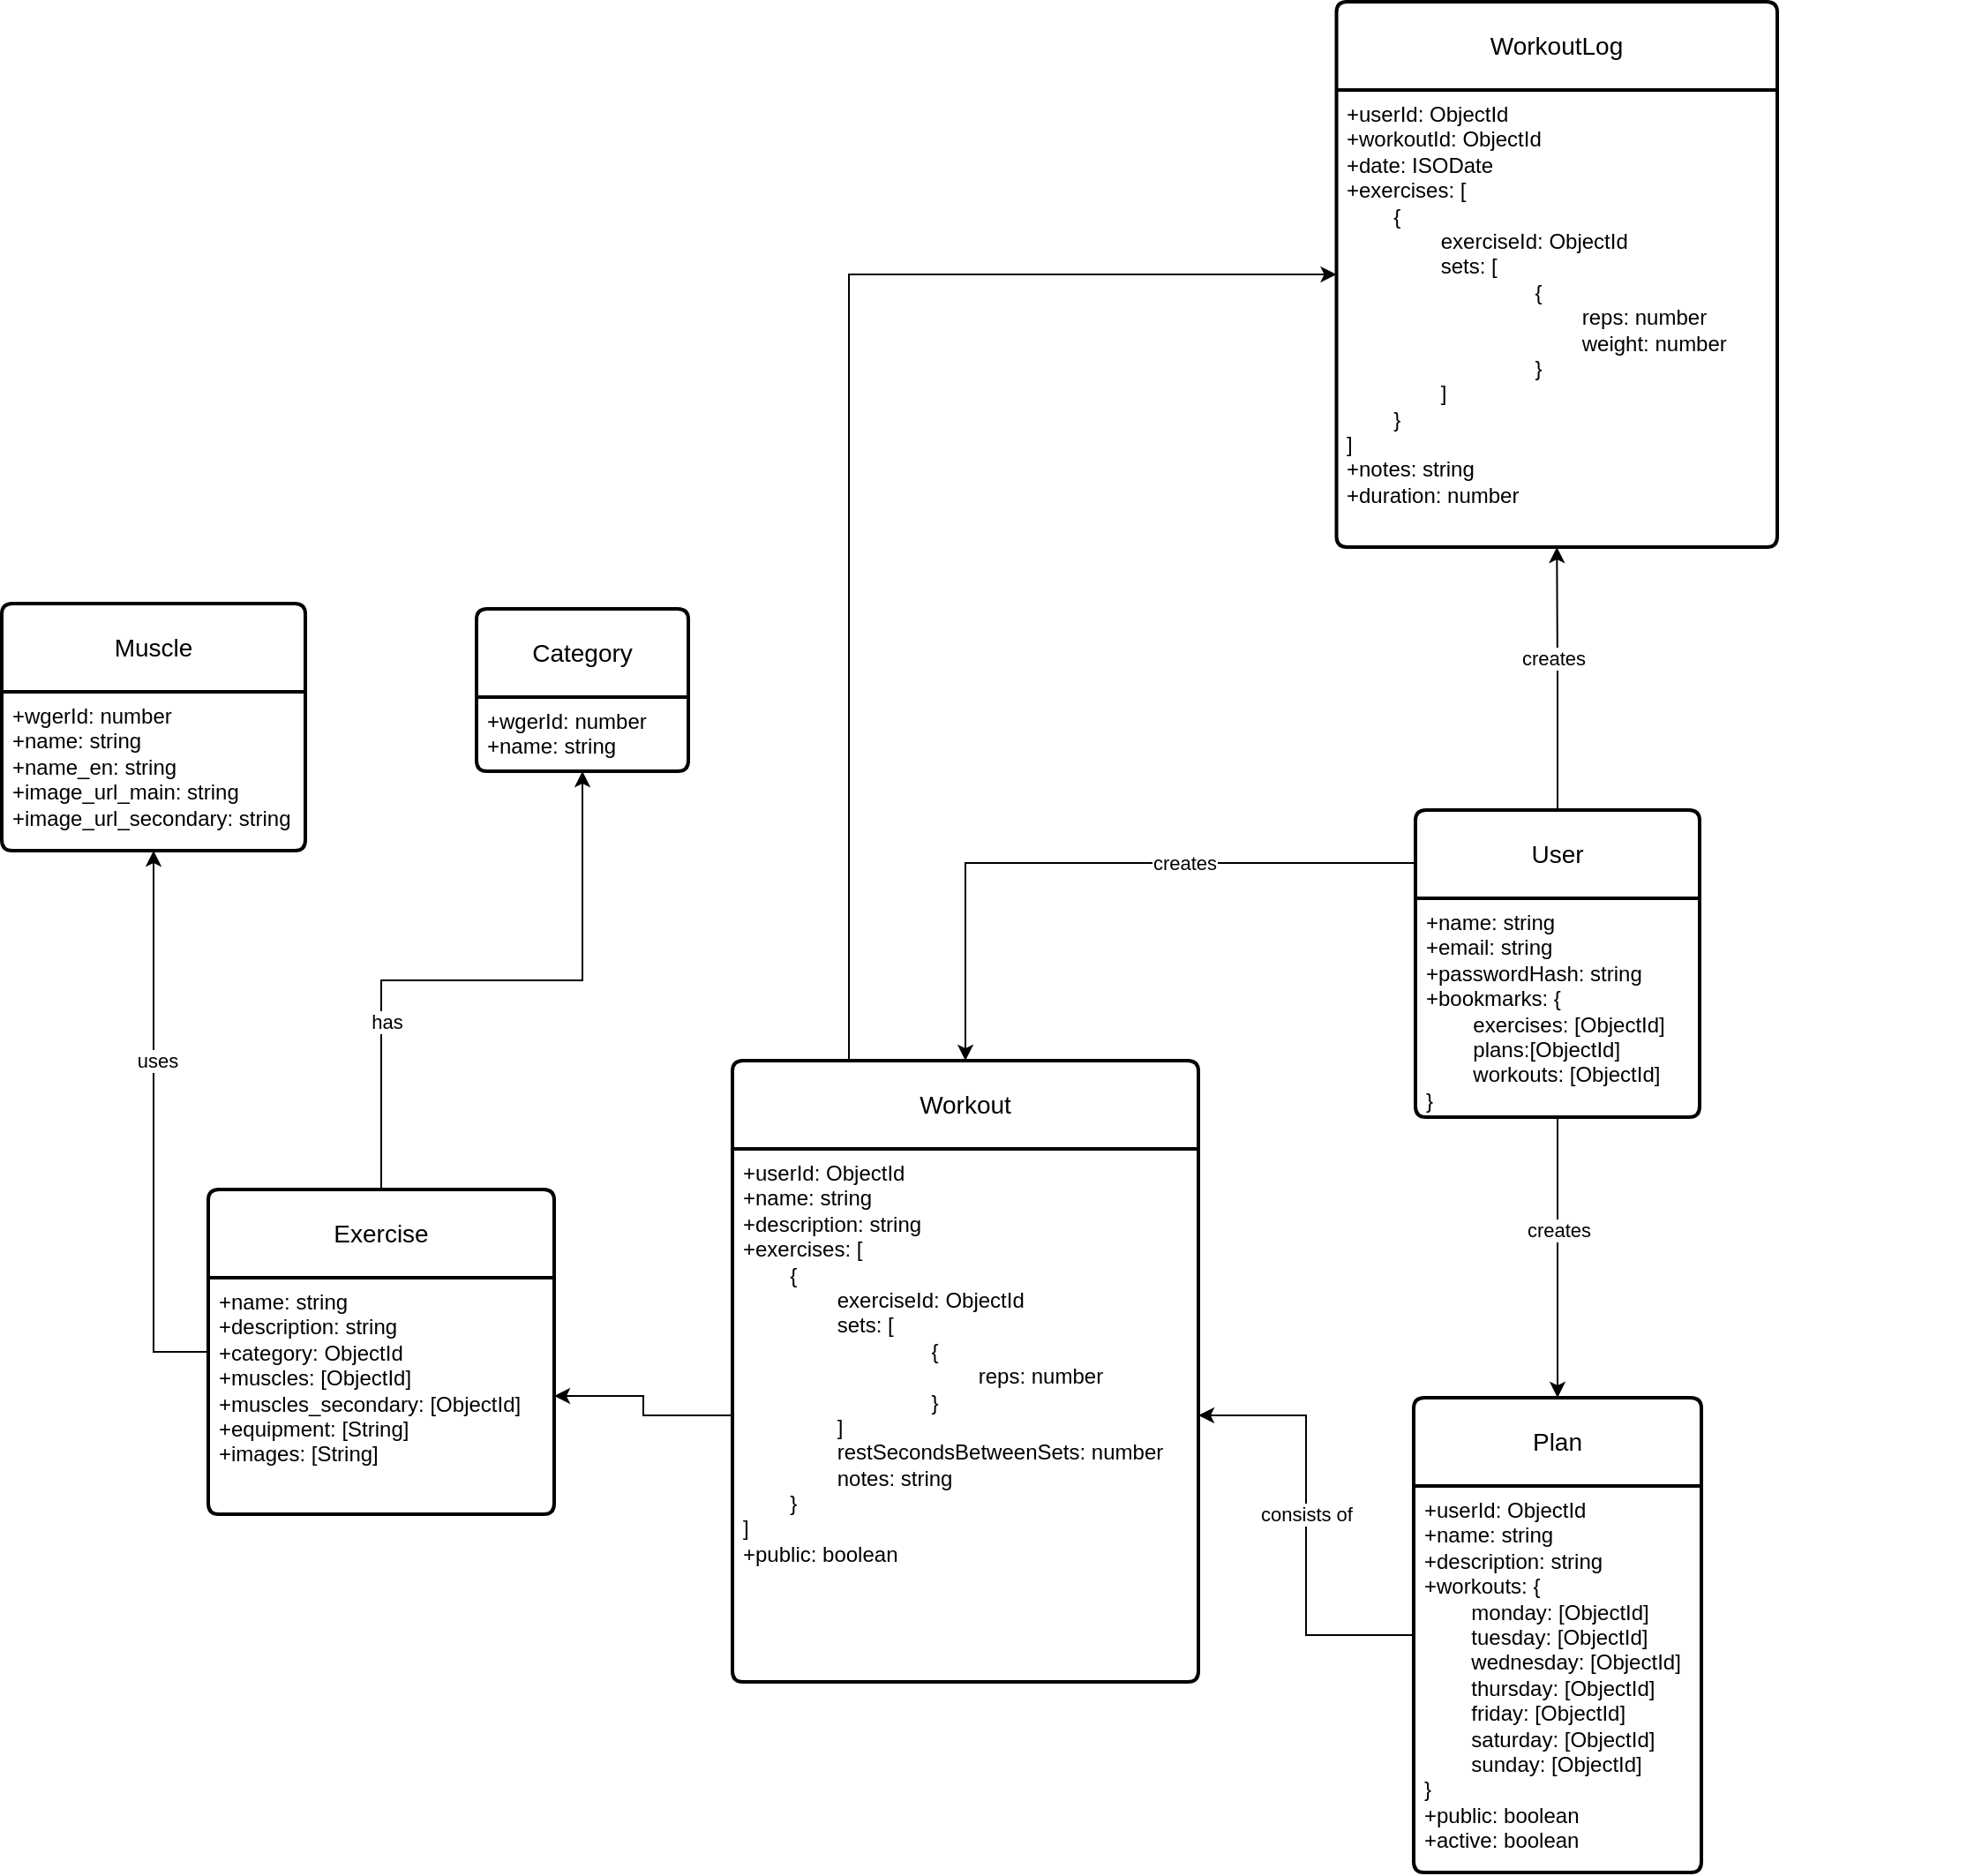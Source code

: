 <mxfile version="26.2.14">
  <diagram name="Page-1" id="3LRHitcUM4Oeom8DKzKB">
    <mxGraphModel dx="2263" dy="1257" grid="0" gridSize="10" guides="1" tooltips="1" connect="1" arrows="1" fold="1" page="0" pageScale="1" pageWidth="850" pageHeight="1100" math="0" shadow="0">
      <root>
        <mxCell id="0" />
        <mxCell id="1" parent="0" />
        <mxCell id="rzMTMSKrY00pKHR1B3_i-31" style="edgeStyle=orthogonalEdgeStyle;rounded=0;orthogonalLoop=1;jettySize=auto;html=1;exitX=0.5;exitY=0;exitDx=0;exitDy=0;entryX=0.5;entryY=1;entryDx=0;entryDy=0;" parent="1" source="rzMTMSKrY00pKHR1B3_i-5" target="rzMTMSKrY00pKHR1B3_i-14" edge="1">
          <mxGeometry relative="1" as="geometry" />
        </mxCell>
        <mxCell id="rzMTMSKrY00pKHR1B3_i-32" value="creates" style="edgeLabel;html=1;align=center;verticalAlign=middle;resizable=0;points=[];" parent="rzMTMSKrY00pKHR1B3_i-31" vertex="1" connectable="0">
          <mxGeometry x="0.164" y="2" relative="1" as="geometry">
            <mxPoint as="offset" />
          </mxGeometry>
        </mxCell>
        <mxCell id="rzMTMSKrY00pKHR1B3_i-5" value="User" style="swimlane;childLayout=stackLayout;horizontal=1;startSize=50;horizontalStack=0;rounded=1;fontSize=14;fontStyle=0;strokeWidth=2;resizeParent=0;resizeLast=1;shadow=0;dashed=0;align=center;arcSize=4;whiteSpace=wrap;html=1;" parent="1" vertex="1">
          <mxGeometry x="-650" y="94" width="161" height="174" as="geometry" />
        </mxCell>
        <mxCell id="rzMTMSKrY00pKHR1B3_i-6" value="+name: string&lt;div&gt;+email: string&lt;br&gt;+passwordHash: string&lt;/div&gt;&lt;div&gt;+bookmarks: {&lt;/div&gt;&lt;div&gt;&lt;span style=&quot;white-space: pre;&quot;&gt;&#x9;&lt;/span&gt;exercises: [ObjectId]&lt;br&gt;&lt;/div&gt;&lt;div&gt;&lt;span style=&quot;white-space: pre;&quot;&gt;&#x9;&lt;/span&gt;plans:[ObjectId]&lt;br&gt;&lt;/div&gt;&lt;div&gt;&lt;span style=&quot;white-space: pre;&quot;&gt;&#x9;&lt;/span&gt;workouts: [ObjectId]&lt;br&gt;&lt;/div&gt;&lt;div&gt;}&lt;/div&gt;" style="align=left;strokeColor=none;fillColor=none;spacingLeft=4;fontSize=12;verticalAlign=top;resizable=0;rotatable=0;part=1;html=1;" parent="rzMTMSKrY00pKHR1B3_i-5" vertex="1">
          <mxGeometry y="50" width="161" height="124" as="geometry" />
        </mxCell>
        <mxCell id="rzMTMSKrY00pKHR1B3_i-29" style="edgeStyle=orthogonalEdgeStyle;rounded=0;orthogonalLoop=1;jettySize=auto;html=1;exitX=0;exitY=0.5;exitDx=0;exitDy=0;entryX=1;entryY=0.5;entryDx=0;entryDy=0;" parent="1" source="rzMTMSKrY00pKHR1B3_i-7" target="rzMTMSKrY00pKHR1B3_i-12" edge="1">
          <mxGeometry relative="1" as="geometry" />
        </mxCell>
        <mxCell id="rzMTMSKrY00pKHR1B3_i-30" value="consists of" style="edgeLabel;html=1;align=center;verticalAlign=middle;resizable=0;points=[];" parent="rzMTMSKrY00pKHR1B3_i-29" vertex="1" connectable="0">
          <mxGeometry x="0.104" y="3" relative="1" as="geometry">
            <mxPoint x="3" y="6" as="offset" />
          </mxGeometry>
        </mxCell>
        <mxCell id="rzMTMSKrY00pKHR1B3_i-7" value="Plan" style="swimlane;childLayout=stackLayout;horizontal=1;startSize=50;horizontalStack=0;rounded=1;fontSize=14;fontStyle=0;strokeWidth=2;resizeParent=0;resizeLast=1;shadow=0;dashed=0;align=center;arcSize=4;whiteSpace=wrap;html=1;" parent="1" vertex="1">
          <mxGeometry x="-651" y="427" width="163" height="269" as="geometry" />
        </mxCell>
        <mxCell id="rzMTMSKrY00pKHR1B3_i-8" value="+userId: ObjectId&lt;br&gt;+name: string&amp;nbsp;&lt;div&gt;+description: string&lt;br&gt;&lt;div&gt;+workouts: {&lt;/div&gt;&lt;div&gt;&lt;span style=&quot;white-space: pre;&quot;&gt;&#x9;&lt;/span&gt;monday: [ObjectId]&lt;br&gt;&lt;/div&gt;&lt;div&gt;&lt;span style=&quot;white-space: pre;&quot;&gt;&#x9;&lt;/span&gt;tuesday: [ObjectId]&lt;br&gt;&lt;/div&gt;&lt;div&gt;&lt;span style=&quot;white-space: pre;&quot;&gt;&#x9;&lt;/span&gt;wednesday: [ObjectId]&lt;br&gt;&lt;/div&gt;&lt;div&gt;&lt;span style=&quot;white-space: pre;&quot;&gt;&#x9;&lt;/span&gt;thursday: [ObjectId]&lt;br&gt;&lt;/div&gt;&lt;div&gt;&lt;span style=&quot;white-space: pre;&quot;&gt;&#x9;&lt;/span&gt;friday: [ObjectId]&lt;br&gt;&lt;/div&gt;&lt;div&gt;&lt;span style=&quot;white-space: pre;&quot;&gt;&#x9;&lt;/span&gt;saturday: [ObjectId]&lt;br&gt;&lt;/div&gt;&lt;div&gt;&lt;span style=&quot;white-space: pre;&quot;&gt;&#x9;&lt;/span&gt;sunday: [ObjectId]&lt;br&gt;&lt;/div&gt;&lt;div&gt;}&lt;/div&gt;&lt;div&gt;+public: boolean&lt;/div&gt;&lt;/div&gt;&lt;div&gt;+active: boolean&lt;/div&gt;" style="align=left;strokeColor=none;fillColor=none;spacingLeft=4;fontSize=12;verticalAlign=top;resizable=0;rotatable=0;part=1;html=1;" parent="rzMTMSKrY00pKHR1B3_i-7" vertex="1">
          <mxGeometry y="50" width="163" height="219" as="geometry" />
        </mxCell>
        <mxCell id="rzMTMSKrY00pKHR1B3_i-53" style="edgeStyle=orthogonalEdgeStyle;rounded=0;orthogonalLoop=1;jettySize=auto;html=1;exitX=0.25;exitY=0;exitDx=0;exitDy=0;entryX=0;entryY=0.5;entryDx=0;entryDy=0;" parent="1" source="rzMTMSKrY00pKHR1B3_i-11" target="rzMTMSKrY00pKHR1B3_i-13" edge="1">
          <mxGeometry relative="1" as="geometry" />
        </mxCell>
        <mxCell id="rzMTMSKrY00pKHR1B3_i-11" value="Workout" style="swimlane;childLayout=stackLayout;horizontal=1;startSize=50;horizontalStack=0;rounded=1;fontSize=14;fontStyle=0;strokeWidth=2;resizeParent=0;resizeLast=1;shadow=0;dashed=0;align=center;arcSize=4;whiteSpace=wrap;html=1;" parent="1" vertex="1">
          <mxGeometry x="-1037" y="236" width="264" height="352" as="geometry" />
        </mxCell>
        <mxCell id="rzMTMSKrY00pKHR1B3_i-12" value="+userId: ObjectId&lt;br&gt;+name: string&lt;br&gt;+description: string&lt;div&gt;+exercises: [&lt;/div&gt;&lt;div&gt;&lt;span style=&quot;white-space: pre;&quot;&gt;&#x9;&lt;/span&gt;{&lt;/div&gt;&lt;div&gt;&lt;span style=&quot;white-space: pre;&quot;&gt;&#x9;&lt;/span&gt;&lt;span style=&quot;white-space: pre;&quot;&gt;&#x9;&lt;/span&gt;exerciseId: ObjectId&lt;br&gt;&lt;/div&gt;&lt;div&gt;&lt;span style=&quot;white-space: pre;&quot;&gt;&#x9;&lt;/span&gt;&lt;span style=&quot;white-space: pre;&quot;&gt;&#x9;&lt;/span&gt;sets: [&lt;span style=&quot;white-space: pre;&quot;&gt;&#x9;&lt;/span&gt;&lt;/div&gt;&lt;div&gt;&lt;span style=&quot;white-space: pre;&quot;&gt;&#x9;&lt;/span&gt;&lt;span style=&quot;white-space: pre;&quot;&gt;&#x9;&lt;/span&gt;&lt;span style=&quot;white-space: pre;&quot;&gt;&#x9;&lt;/span&gt;&lt;span style=&quot;white-space: pre;&quot;&gt;&#x9;&lt;/span&gt;{&lt;br&gt;&lt;/div&gt;&lt;div&gt;&lt;span style=&quot;background-color: transparent; color: light-dark(rgb(0, 0, 0), rgb(255, 255, 255));&quot;&gt;&lt;span style=&quot;white-space: pre;&quot;&gt;&#x9;&lt;/span&gt;&lt;span style=&quot;white-space: pre;&quot;&gt;&#x9;&lt;/span&gt;&lt;span style=&quot;white-space: pre;&quot;&gt;&#x9;&lt;/span&gt;&lt;span style=&quot;white-space: pre;&quot;&gt;&#x9;&lt;span style=&quot;white-space: pre;&quot;&gt;&#x9;&lt;/span&gt;&lt;/span&gt;reps: number&lt;/span&gt;&lt;/div&gt;&lt;div&gt;&lt;span style=&quot;white-space: pre;&quot;&gt;&#x9;&lt;/span&gt;&lt;span style=&quot;white-space: pre;&quot;&gt;&#x9;&lt;/span&gt;&lt;span style=&quot;white-space: pre;&quot;&gt;&#x9;&lt;/span&gt;&lt;span style=&quot;white-space: pre;&quot;&gt;&#x9;&lt;/span&gt;}&lt;br&gt;&lt;/div&gt;&lt;div&gt;&lt;span style=&quot;white-space: pre;&quot;&gt;&#x9;&lt;/span&gt;&lt;span style=&quot;white-space: pre;&quot;&gt;&#x9;&lt;/span&gt;]&lt;br&gt;&lt;/div&gt;&lt;div&gt;&lt;span style=&quot;white-space: pre;&quot;&gt;&#x9;&lt;/span&gt;&lt;span style=&quot;white-space: pre;&quot;&gt;&#x9;&lt;/span&gt;&lt;span style=&quot;background-color: transparent; color: light-dark(rgb(0, 0, 0), rgb(255, 255, 255));&quot;&gt;restSecondsBetweenSets: number&lt;/span&gt;&lt;br&gt;&lt;/div&gt;&lt;div&gt;&lt;span style=&quot;white-space: pre;&quot;&gt;&#x9;&lt;/span&gt;&lt;span style=&quot;white-space: pre;&quot;&gt;&#x9;&lt;/span&gt;notes: string&lt;br&gt;&lt;/div&gt;&lt;div&gt;&lt;span style=&quot;white-space: pre;&quot;&gt;&#x9;&lt;/span&gt;}&lt;br&gt;&lt;/div&gt;&lt;div&gt;]&lt;/div&gt;&lt;div&gt;+public: boolean&lt;/div&gt;" style="align=left;strokeColor=none;fillColor=none;spacingLeft=4;fontSize=12;verticalAlign=top;resizable=0;rotatable=0;part=1;html=1;" parent="rzMTMSKrY00pKHR1B3_i-11" vertex="1">
          <mxGeometry y="50" width="264" height="302" as="geometry" />
        </mxCell>
        <mxCell id="rzMTMSKrY00pKHR1B3_i-13" value="WorkoutLog" style="swimlane;childLayout=stackLayout;horizontal=1;startSize=50;horizontalStack=0;rounded=1;fontSize=14;fontStyle=0;strokeWidth=2;resizeParent=0;resizeLast=1;shadow=0;dashed=0;align=center;arcSize=4;whiteSpace=wrap;html=1;" parent="1" vertex="1">
          <mxGeometry x="-694.75" y="-364" width="249.75" height="309" as="geometry" />
        </mxCell>
        <mxCell id="rzMTMSKrY00pKHR1B3_i-14" value="+userId: ObjectId&lt;div&gt;+workoutId: ObjectId&lt;br&gt;+date: ISODate&lt;br&gt;+exercises: [&lt;div&gt;&lt;span style=&quot;white-space: pre;&quot;&gt;&#x9;&lt;/span&gt;{&lt;/div&gt;&lt;div&gt;&lt;span style=&quot;white-space: pre;&quot;&gt;&#x9;&lt;/span&gt;&lt;span style=&quot;white-space: pre;&quot;&gt;&#x9;&lt;/span&gt;exerciseId: ObjectId&lt;br&gt;&lt;/div&gt;&lt;div&gt;&lt;span style=&quot;white-space: pre;&quot;&gt;&#x9;&lt;/span&gt;&lt;span style=&quot;white-space: pre;&quot;&gt;&#x9;&lt;/span&gt;sets: [&lt;br&gt;&lt;/div&gt;&lt;div&gt;&lt;span style=&quot;white-space: pre;&quot;&gt;&#x9;&lt;/span&gt;&lt;span style=&quot;white-space: pre;&quot;&gt;&#x9;&lt;span style=&quot;white-space: pre;&quot;&gt;&#x9;&lt;span style=&quot;white-space: pre;&quot;&gt;&#x9;&lt;/span&gt;&lt;/span&gt;{ &lt;/span&gt;&lt;/div&gt;&lt;div&gt;&lt;span style=&quot;white-space: pre;&quot;&gt;&#x9;&lt;/span&gt;&lt;span style=&quot;white-space: pre;&quot;&gt;&#x9;&lt;/span&gt;&lt;span style=&quot;white-space: pre;&quot;&gt;&#x9;&lt;/span&gt;&lt;span style=&quot;white-space: pre;&quot;&gt;&#x9;&lt;/span&gt;&lt;span style=&quot;white-space: pre;&quot;&gt;&#x9;&lt;/span&gt;&lt;span style=&quot;white-space-collapse: preserve; background-color: transparent; color: light-dark(rgb(0, 0, 0), rgb(255, 255, 255));&quot;&gt;reps: number&lt;/span&gt;&lt;br&gt;&lt;/div&gt;&lt;div&gt;&lt;span style=&quot;white-space: pre;&quot;&gt;&lt;span style=&quot;white-space: pre;&quot;&gt;&#x9;&lt;/span&gt;&lt;span style=&quot;white-space: pre;&quot;&gt;&#x9;&lt;/span&gt;&lt;span style=&quot;white-space: pre;&quot;&gt;&#x9;&lt;/span&gt;&lt;span style=&quot;white-space: pre;&quot;&gt;&#x9;&lt;span style=&quot;white-space: pre;&quot;&gt;&#x9;&lt;/span&gt;&lt;/span&gt;weight: number&lt;/span&gt;&lt;span style=&quot;white-space-collapse: preserve; background-color: transparent; color: light-dark(rgb(0, 0, 0), rgb(255, 255, 255));&quot;&gt;&#x9;&lt;/span&gt;&lt;span style=&quot;white-space-collapse: preserve; background-color: transparent; color: light-dark(rgb(0, 0, 0), rgb(255, 255, 255));&quot;&gt;&#x9;&lt;/span&gt;&lt;span style=&quot;white-space-collapse: preserve; background-color: transparent; color: light-dark(rgb(0, 0, 0), rgb(255, 255, 255));&quot;&gt;&#x9;&lt;/span&gt;&lt;span style=&quot;white-space-collapse: preserve; background-color: transparent; color: light-dark(rgb(0, 0, 0), rgb(255, 255, 255));&quot;&gt;&#x9;&lt;/span&gt;&lt;span style=&quot;white-space-collapse: preserve; background-color: transparent; color: light-dark(rgb(0, 0, 0), rgb(255, 255, 255));&quot;&gt;&#x9;&lt;/span&gt;&lt;span style=&quot;white-space-collapse: preserve; background-color: transparent; color: light-dark(rgb(0, 0, 0), rgb(255, 255, 255));&quot;&gt; &lt;/span&gt;&lt;/div&gt;&lt;div&gt;&lt;/div&gt;&lt;div&gt;&lt;span style=&quot;background-color: transparent; color: light-dark(rgb(0, 0, 0), rgb(255, 255, 255)); white-space-collapse: preserve;&quot;&gt;&#x9;&lt;/span&gt;&lt;span style=&quot;background-color: transparent; color: light-dark(rgb(0, 0, 0), rgb(255, 255, 255)); white-space-collapse: preserve;&quot;&gt;&#x9;&lt;/span&gt;&lt;span style=&quot;background-color: transparent; color: light-dark(rgb(0, 0, 0), rgb(255, 255, 255)); white-space-collapse: preserve;&quot;&gt;&#x9;&lt;/span&gt;&lt;span style=&quot;background-color: transparent; color: light-dark(rgb(0, 0, 0), rgb(255, 255, 255)); white-space-collapse: preserve;&quot;&gt;&#x9;&lt;/span&gt;&lt;span style=&quot;background-color: transparent; color: light-dark(rgb(0, 0, 0), rgb(255, 255, 255)); white-space-collapse: preserve;&quot;&gt;}&lt;/span&gt;&lt;/div&gt;&lt;div&gt;&lt;/div&gt;&lt;div&gt;&lt;/div&gt;&lt;div&gt;&lt;span style=&quot;background-color: transparent; color: light-dark(rgb(0, 0, 0), rgb(255, 255, 255)); white-space-collapse: preserve;&quot;&gt;&#x9;&lt;/span&gt;&lt;span style=&quot;background-color: transparent; color: light-dark(rgb(0, 0, 0), rgb(255, 255, 255)); white-space-collapse: preserve;&quot;&gt;&#x9;&lt;/span&gt;&lt;span style=&quot;background-color: transparent; color: light-dark(rgb(0, 0, 0), rgb(255, 255, 255));&quot;&gt;]&lt;/span&gt;&lt;/div&gt;&lt;div&gt;&lt;span style=&quot;white-space: pre;&quot;&gt;&#x9;&lt;/span&gt;}&lt;br&gt;&lt;/div&gt;&lt;div&gt;]&lt;/div&gt;&lt;div&gt;+notes: string&lt;/div&gt;&lt;/div&gt;&lt;div&gt;+duration: number&lt;/div&gt;" style="align=left;strokeColor=none;fillColor=none;spacingLeft=4;fontSize=12;verticalAlign=top;resizable=0;rotatable=0;part=1;html=1;" parent="rzMTMSKrY00pKHR1B3_i-13" vertex="1">
          <mxGeometry y="50" width="249.75" height="259" as="geometry" />
        </mxCell>
        <mxCell id="rzMTMSKrY00pKHR1B3_i-22" style="edgeStyle=orthogonalEdgeStyle;rounded=0;orthogonalLoop=1;jettySize=auto;html=1;exitX=0.5;exitY=1;exitDx=0;exitDy=0;entryX=0.5;entryY=0;entryDx=0;entryDy=0;" parent="1" source="rzMTMSKrY00pKHR1B3_i-6" target="rzMTMSKrY00pKHR1B3_i-7" edge="1">
          <mxGeometry relative="1" as="geometry" />
        </mxCell>
        <mxCell id="rzMTMSKrY00pKHR1B3_i-28" value="creates" style="edgeLabel;html=1;align=center;verticalAlign=middle;resizable=0;points=[];" parent="rzMTMSKrY00pKHR1B3_i-22" vertex="1" connectable="0">
          <mxGeometry x="-0.203" relative="1" as="geometry">
            <mxPoint as="offset" />
          </mxGeometry>
        </mxCell>
        <mxCell id="rzMTMSKrY00pKHR1B3_i-24" style="edgeStyle=orthogonalEdgeStyle;rounded=0;orthogonalLoop=1;jettySize=auto;html=1;exitX=0;exitY=0;exitDx=0;exitDy=0;entryX=0.5;entryY=0;entryDx=0;entryDy=0;" parent="1" source="rzMTMSKrY00pKHR1B3_i-6" target="rzMTMSKrY00pKHR1B3_i-11" edge="1">
          <mxGeometry relative="1" as="geometry" />
        </mxCell>
        <mxCell id="rzMTMSKrY00pKHR1B3_i-26" value="creates" style="edgeLabel;html=1;align=center;verticalAlign=middle;resizable=0;points=[];" parent="rzMTMSKrY00pKHR1B3_i-24" vertex="1" connectable="0">
          <mxGeometry x="-0.216" relative="1" as="geometry">
            <mxPoint as="offset" />
          </mxGeometry>
        </mxCell>
        <mxCell id="rzMTMSKrY00pKHR1B3_i-48" style="edgeStyle=orthogonalEdgeStyle;rounded=0;orthogonalLoop=1;jettySize=auto;html=1;exitX=0.5;exitY=0;exitDx=0;exitDy=0;entryX=0.5;entryY=1;entryDx=0;entryDy=0;" parent="1" source="rzMTMSKrY00pKHR1B3_i-38" target="rzMTMSKrY00pKHR1B3_i-42" edge="1">
          <mxGeometry relative="1" as="geometry" />
        </mxCell>
        <mxCell id="rzMTMSKrY00pKHR1B3_i-51" value="has" style="edgeLabel;html=1;align=center;verticalAlign=middle;resizable=0;points=[];" parent="rzMTMSKrY00pKHR1B3_i-48" vertex="1" connectable="0">
          <mxGeometry x="-0.458" y="-3" relative="1" as="geometry">
            <mxPoint as="offset" />
          </mxGeometry>
        </mxCell>
        <mxCell id="rzMTMSKrY00pKHR1B3_i-49" style="edgeStyle=orthogonalEdgeStyle;rounded=0;orthogonalLoop=1;jettySize=auto;html=1;exitX=0;exitY=0.5;exitDx=0;exitDy=0;entryX=0.5;entryY=1;entryDx=0;entryDy=0;" parent="1" source="rzMTMSKrY00pKHR1B3_i-38" target="rzMTMSKrY00pKHR1B3_i-44" edge="1">
          <mxGeometry relative="1" as="geometry" />
        </mxCell>
        <mxCell id="rzMTMSKrY00pKHR1B3_i-50" value="uses" style="edgeLabel;html=1;align=center;verticalAlign=middle;resizable=0;points=[];" parent="rzMTMSKrY00pKHR1B3_i-49" vertex="1" connectable="0">
          <mxGeometry x="0.248" y="-2" relative="1" as="geometry">
            <mxPoint as="offset" />
          </mxGeometry>
        </mxCell>
        <mxCell id="rzMTMSKrY00pKHR1B3_i-38" value="Exercise" style="swimlane;childLayout=stackLayout;horizontal=1;startSize=50;horizontalStack=0;rounded=1;fontSize=14;fontStyle=0;strokeWidth=2;resizeParent=0;resizeLast=1;shadow=0;dashed=0;align=center;arcSize=4;whiteSpace=wrap;html=1;" parent="1" vertex="1">
          <mxGeometry x="-1334" y="309" width="196" height="184" as="geometry" />
        </mxCell>
        <mxCell id="rzMTMSKrY00pKHR1B3_i-39" value="+name: string&lt;br&gt;+description: string&lt;br&gt;&lt;div&gt;+category: ObjectId&lt;/div&gt;&lt;div&gt;+muscles: [ObjectId]&lt;/div&gt;&lt;div&gt;+muscles_secondary: [ObjectId]&lt;/div&gt;&lt;div&gt;+equipment: [String]&lt;/div&gt;&lt;div&gt;+images: [String]&lt;/div&gt;" style="align=left;strokeColor=none;fillColor=none;spacingLeft=4;fontSize=12;verticalAlign=top;resizable=0;rotatable=0;part=1;html=1;" parent="rzMTMSKrY00pKHR1B3_i-38" vertex="1">
          <mxGeometry y="50" width="196" height="134" as="geometry" />
        </mxCell>
        <mxCell id="rzMTMSKrY00pKHR1B3_i-41" value="Category" style="swimlane;childLayout=stackLayout;horizontal=1;startSize=50;horizontalStack=0;rounded=1;fontSize=14;fontStyle=0;strokeWidth=2;resizeParent=0;resizeLast=1;shadow=0;dashed=0;align=center;arcSize=4;whiteSpace=wrap;html=1;" parent="1" vertex="1">
          <mxGeometry x="-1182" y="-20" width="120" height="92" as="geometry" />
        </mxCell>
        <mxCell id="rzMTMSKrY00pKHR1B3_i-42" value="&lt;div&gt;+wgerId: number&lt;/div&gt;&lt;div&gt;+name: string&lt;/div&gt;" style="align=left;strokeColor=none;fillColor=none;spacingLeft=4;fontSize=12;verticalAlign=top;resizable=0;rotatable=0;part=1;html=1;" parent="rzMTMSKrY00pKHR1B3_i-41" vertex="1">
          <mxGeometry y="50" width="120" height="42" as="geometry" />
        </mxCell>
        <mxCell id="rzMTMSKrY00pKHR1B3_i-43" value="Muscle" style="swimlane;childLayout=stackLayout;horizontal=1;startSize=50;horizontalStack=0;rounded=1;fontSize=14;fontStyle=0;strokeWidth=2;resizeParent=0;resizeLast=1;shadow=0;dashed=0;align=center;arcSize=4;whiteSpace=wrap;html=1;" parent="1" vertex="1">
          <mxGeometry x="-1451" y="-23" width="172" height="140" as="geometry" />
        </mxCell>
        <mxCell id="rzMTMSKrY00pKHR1B3_i-44" value="&lt;div&gt;+wgerId: number&lt;/div&gt;+name: string&lt;div&gt;+name_en: string&lt;/div&gt;&lt;div&gt;+image_url_main: string&lt;/div&gt;&lt;div&gt;+image_url_secondary: string&amp;nbsp;&lt;/div&gt;" style="align=left;strokeColor=none;fillColor=none;spacingLeft=4;fontSize=12;verticalAlign=top;resizable=0;rotatable=0;part=1;html=1;" parent="rzMTMSKrY00pKHR1B3_i-43" vertex="1">
          <mxGeometry y="50" width="172" height="90" as="geometry" />
        </mxCell>
        <mxCell id="rzMTMSKrY00pKHR1B3_i-52" style="edgeStyle=orthogonalEdgeStyle;rounded=0;orthogonalLoop=1;jettySize=auto;html=1;exitX=0;exitY=0.5;exitDx=0;exitDy=0;entryX=1;entryY=0.5;entryDx=0;entryDy=0;" parent="1" source="rzMTMSKrY00pKHR1B3_i-12" target="rzMTMSKrY00pKHR1B3_i-39" edge="1">
          <mxGeometry relative="1" as="geometry" />
        </mxCell>
      </root>
    </mxGraphModel>
  </diagram>
</mxfile>
